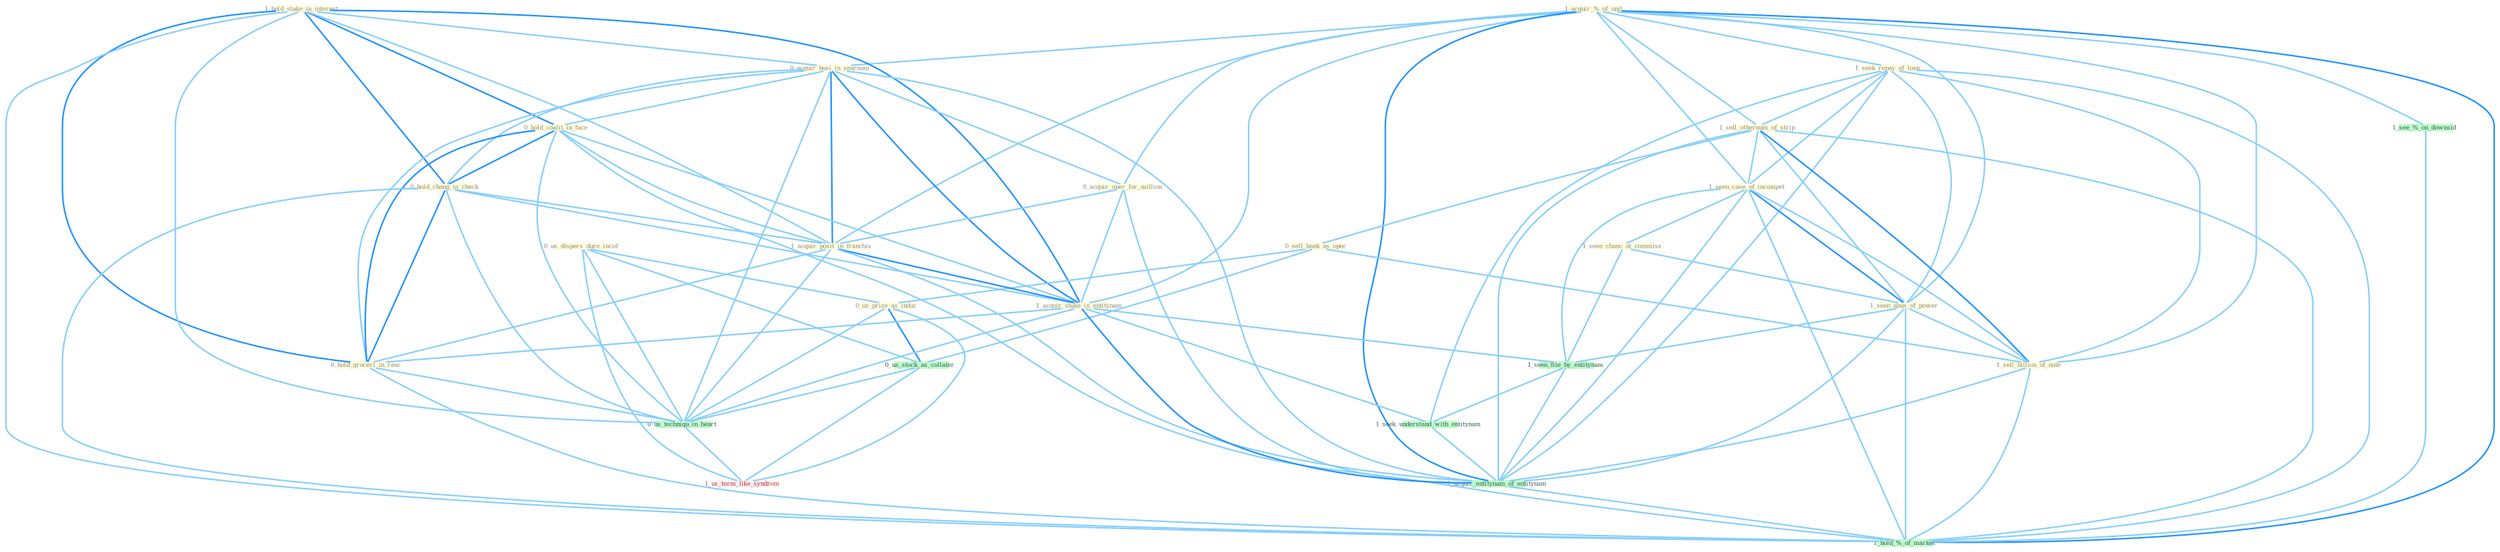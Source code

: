 Graph G{ 
    node
    [shape=polygon,style=filled,width=.5,height=.06,color="#BDFCC9",fixedsize=true,fontsize=4,
    fontcolor="#2f4f4f"];
    {node
    [color="#ffffe0", fontcolor="#8b7d6b"] "0_us_dispers_dure_incid " "1_acquir_%_of_unit " "1_seek_repay_of_loan " "1_hold_stake_in_interest " "1_sell_othernum_of_strip " "1_seen_case_of_incompet " "0_acquir_busi_in_yearnum " "0_acquir_oper_for_million " "0_sell_bank_as_oper " "1_seen_chanc_at_commiss " "0_hold_coalit_in_face " "0_hold_chang_in_check " "1_seen_abus_of_power " "1_sell_billion_of_note " "1_acquir_posit_in_franchis " "0_us_prize_as_induc " "1_acquir_stake_in_entitynam " "0_hold_groceri_in_rear "}
{node [color="#fff0f5", fontcolor="#b22222"] "1_us_term_like_syndrom "}
edge [color="#B0E2FF"];

	"0_us_dispers_dure_incid " -- "0_us_prize_as_induc " [w="1", color="#87cefa" ];
	"0_us_dispers_dure_incid " -- "0_us_stock_as_collater " [w="1", color="#87cefa" ];
	"0_us_dispers_dure_incid " -- "0_us_techniqu_in_heart " [w="1", color="#87cefa" ];
	"0_us_dispers_dure_incid " -- "1_us_term_like_syndrom " [w="1", color="#87cefa" ];
	"1_acquir_%_of_unit " -- "1_seek_repay_of_loan " [w="1", color="#87cefa" ];
	"1_acquir_%_of_unit " -- "1_sell_othernum_of_strip " [w="1", color="#87cefa" ];
	"1_acquir_%_of_unit " -- "1_seen_case_of_incompet " [w="1", color="#87cefa" ];
	"1_acquir_%_of_unit " -- "0_acquir_busi_in_yearnum " [w="1", color="#87cefa" ];
	"1_acquir_%_of_unit " -- "0_acquir_oper_for_million " [w="1", color="#87cefa" ];
	"1_acquir_%_of_unit " -- "1_seen_abus_of_power " [w="1", color="#87cefa" ];
	"1_acquir_%_of_unit " -- "1_sell_billion_of_note " [w="1", color="#87cefa" ];
	"1_acquir_%_of_unit " -- "1_acquir_posit_in_franchis " [w="1", color="#87cefa" ];
	"1_acquir_%_of_unit " -- "1_acquir_stake_in_entitynam " [w="1", color="#87cefa" ];
	"1_acquir_%_of_unit " -- "1_acquir_entitynam_of_entitynam " [w="2", color="#1e90ff" , len=0.8];
	"1_acquir_%_of_unit " -- "1_see_%_on_downsid " [w="1", color="#87cefa" ];
	"1_acquir_%_of_unit " -- "1_hold_%_of_market " [w="2", color="#1e90ff" , len=0.8];
	"1_seek_repay_of_loan " -- "1_sell_othernum_of_strip " [w="1", color="#87cefa" ];
	"1_seek_repay_of_loan " -- "1_seen_case_of_incompet " [w="1", color="#87cefa" ];
	"1_seek_repay_of_loan " -- "1_seen_abus_of_power " [w="1", color="#87cefa" ];
	"1_seek_repay_of_loan " -- "1_sell_billion_of_note " [w="1", color="#87cefa" ];
	"1_seek_repay_of_loan " -- "1_seek_understand_with_entitynam " [w="1", color="#87cefa" ];
	"1_seek_repay_of_loan " -- "1_acquir_entitynam_of_entitynam " [w="1", color="#87cefa" ];
	"1_seek_repay_of_loan " -- "1_hold_%_of_market " [w="1", color="#87cefa" ];
	"1_hold_stake_in_interest " -- "0_acquir_busi_in_yearnum " [w="1", color="#87cefa" ];
	"1_hold_stake_in_interest " -- "0_hold_coalit_in_face " [w="2", color="#1e90ff" , len=0.8];
	"1_hold_stake_in_interest " -- "0_hold_chang_in_check " [w="2", color="#1e90ff" , len=0.8];
	"1_hold_stake_in_interest " -- "1_acquir_posit_in_franchis " [w="1", color="#87cefa" ];
	"1_hold_stake_in_interest " -- "1_acquir_stake_in_entitynam " [w="2", color="#1e90ff" , len=0.8];
	"1_hold_stake_in_interest " -- "0_hold_groceri_in_rear " [w="2", color="#1e90ff" , len=0.8];
	"1_hold_stake_in_interest " -- "0_us_techniqu_in_heart " [w="1", color="#87cefa" ];
	"1_hold_stake_in_interest " -- "1_hold_%_of_market " [w="1", color="#87cefa" ];
	"1_sell_othernum_of_strip " -- "1_seen_case_of_incompet " [w="1", color="#87cefa" ];
	"1_sell_othernum_of_strip " -- "0_sell_bank_as_oper " [w="1", color="#87cefa" ];
	"1_sell_othernum_of_strip " -- "1_seen_abus_of_power " [w="1", color="#87cefa" ];
	"1_sell_othernum_of_strip " -- "1_sell_billion_of_note " [w="2", color="#1e90ff" , len=0.8];
	"1_sell_othernum_of_strip " -- "1_acquir_entitynam_of_entitynam " [w="1", color="#87cefa" ];
	"1_sell_othernum_of_strip " -- "1_hold_%_of_market " [w="1", color="#87cefa" ];
	"1_seen_case_of_incompet " -- "1_seen_chanc_at_commiss " [w="1", color="#87cefa" ];
	"1_seen_case_of_incompet " -- "1_seen_abus_of_power " [w="2", color="#1e90ff" , len=0.8];
	"1_seen_case_of_incompet " -- "1_sell_billion_of_note " [w="1", color="#87cefa" ];
	"1_seen_case_of_incompet " -- "1_seen_file_by_entitynam " [w="1", color="#87cefa" ];
	"1_seen_case_of_incompet " -- "1_acquir_entitynam_of_entitynam " [w="1", color="#87cefa" ];
	"1_seen_case_of_incompet " -- "1_hold_%_of_market " [w="1", color="#87cefa" ];
	"0_acquir_busi_in_yearnum " -- "0_acquir_oper_for_million " [w="1", color="#87cefa" ];
	"0_acquir_busi_in_yearnum " -- "0_hold_coalit_in_face " [w="1", color="#87cefa" ];
	"0_acquir_busi_in_yearnum " -- "0_hold_chang_in_check " [w="1", color="#87cefa" ];
	"0_acquir_busi_in_yearnum " -- "1_acquir_posit_in_franchis " [w="2", color="#1e90ff" , len=0.8];
	"0_acquir_busi_in_yearnum " -- "1_acquir_stake_in_entitynam " [w="2", color="#1e90ff" , len=0.8];
	"0_acquir_busi_in_yearnum " -- "0_hold_groceri_in_rear " [w="1", color="#87cefa" ];
	"0_acquir_busi_in_yearnum " -- "1_acquir_entitynam_of_entitynam " [w="1", color="#87cefa" ];
	"0_acquir_busi_in_yearnum " -- "0_us_techniqu_in_heart " [w="1", color="#87cefa" ];
	"0_acquir_oper_for_million " -- "1_acquir_posit_in_franchis " [w="1", color="#87cefa" ];
	"0_acquir_oper_for_million " -- "1_acquir_stake_in_entitynam " [w="1", color="#87cefa" ];
	"0_acquir_oper_for_million " -- "1_acquir_entitynam_of_entitynam " [w="1", color="#87cefa" ];
	"0_sell_bank_as_oper " -- "1_sell_billion_of_note " [w="1", color="#87cefa" ];
	"0_sell_bank_as_oper " -- "0_us_prize_as_induc " [w="1", color="#87cefa" ];
	"0_sell_bank_as_oper " -- "0_us_stock_as_collater " [w="1", color="#87cefa" ];
	"1_seen_chanc_at_commiss " -- "1_seen_abus_of_power " [w="1", color="#87cefa" ];
	"1_seen_chanc_at_commiss " -- "1_seen_file_by_entitynam " [w="1", color="#87cefa" ];
	"0_hold_coalit_in_face " -- "0_hold_chang_in_check " [w="2", color="#1e90ff" , len=0.8];
	"0_hold_coalit_in_face " -- "1_acquir_posit_in_franchis " [w="1", color="#87cefa" ];
	"0_hold_coalit_in_face " -- "1_acquir_stake_in_entitynam " [w="1", color="#87cefa" ];
	"0_hold_coalit_in_face " -- "0_hold_groceri_in_rear " [w="2", color="#1e90ff" , len=0.8];
	"0_hold_coalit_in_face " -- "0_us_techniqu_in_heart " [w="1", color="#87cefa" ];
	"0_hold_coalit_in_face " -- "1_hold_%_of_market " [w="1", color="#87cefa" ];
	"0_hold_chang_in_check " -- "1_acquir_posit_in_franchis " [w="1", color="#87cefa" ];
	"0_hold_chang_in_check " -- "1_acquir_stake_in_entitynam " [w="1", color="#87cefa" ];
	"0_hold_chang_in_check " -- "0_hold_groceri_in_rear " [w="2", color="#1e90ff" , len=0.8];
	"0_hold_chang_in_check " -- "0_us_techniqu_in_heart " [w="1", color="#87cefa" ];
	"0_hold_chang_in_check " -- "1_hold_%_of_market " [w="1", color="#87cefa" ];
	"1_seen_abus_of_power " -- "1_sell_billion_of_note " [w="1", color="#87cefa" ];
	"1_seen_abus_of_power " -- "1_seen_file_by_entitynam " [w="1", color="#87cefa" ];
	"1_seen_abus_of_power " -- "1_acquir_entitynam_of_entitynam " [w="1", color="#87cefa" ];
	"1_seen_abus_of_power " -- "1_hold_%_of_market " [w="1", color="#87cefa" ];
	"1_sell_billion_of_note " -- "1_acquir_entitynam_of_entitynam " [w="1", color="#87cefa" ];
	"1_sell_billion_of_note " -- "1_hold_%_of_market " [w="1", color="#87cefa" ];
	"1_acquir_posit_in_franchis " -- "1_acquir_stake_in_entitynam " [w="2", color="#1e90ff" , len=0.8];
	"1_acquir_posit_in_franchis " -- "0_hold_groceri_in_rear " [w="1", color="#87cefa" ];
	"1_acquir_posit_in_franchis " -- "1_acquir_entitynam_of_entitynam " [w="1", color="#87cefa" ];
	"1_acquir_posit_in_franchis " -- "0_us_techniqu_in_heart " [w="1", color="#87cefa" ];
	"0_us_prize_as_induc " -- "0_us_stock_as_collater " [w="2", color="#1e90ff" , len=0.8];
	"0_us_prize_as_induc " -- "0_us_techniqu_in_heart " [w="1", color="#87cefa" ];
	"0_us_prize_as_induc " -- "1_us_term_like_syndrom " [w="1", color="#87cefa" ];
	"1_acquir_stake_in_entitynam " -- "0_hold_groceri_in_rear " [w="1", color="#87cefa" ];
	"1_acquir_stake_in_entitynam " -- "1_seen_file_by_entitynam " [w="1", color="#87cefa" ];
	"1_acquir_stake_in_entitynam " -- "1_seek_understand_with_entitynam " [w="1", color="#87cefa" ];
	"1_acquir_stake_in_entitynam " -- "1_acquir_entitynam_of_entitynam " [w="2", color="#1e90ff" , len=0.8];
	"1_acquir_stake_in_entitynam " -- "0_us_techniqu_in_heart " [w="1", color="#87cefa" ];
	"0_hold_groceri_in_rear " -- "0_us_techniqu_in_heart " [w="1", color="#87cefa" ];
	"0_hold_groceri_in_rear " -- "1_hold_%_of_market " [w="1", color="#87cefa" ];
	"1_seen_file_by_entitynam " -- "1_seek_understand_with_entitynam " [w="1", color="#87cefa" ];
	"1_seen_file_by_entitynam " -- "1_acquir_entitynam_of_entitynam " [w="1", color="#87cefa" ];
	"0_us_stock_as_collater " -- "0_us_techniqu_in_heart " [w="1", color="#87cefa" ];
	"0_us_stock_as_collater " -- "1_us_term_like_syndrom " [w="1", color="#87cefa" ];
	"1_seek_understand_with_entitynam " -- "1_acquir_entitynam_of_entitynam " [w="1", color="#87cefa" ];
	"1_acquir_entitynam_of_entitynam " -- "1_hold_%_of_market " [w="1", color="#87cefa" ];
	"0_us_techniqu_in_heart " -- "1_us_term_like_syndrom " [w="1", color="#87cefa" ];
	"1_see_%_on_downsid " -- "1_hold_%_of_market " [w="1", color="#87cefa" ];
}